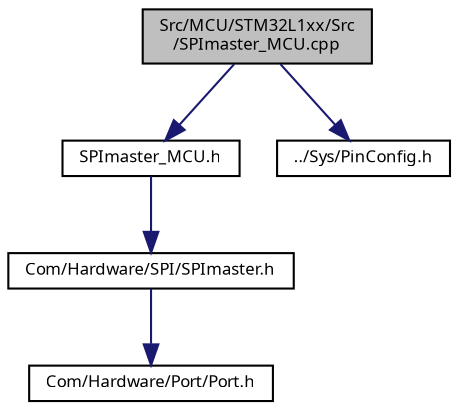 digraph "Src/MCU/STM32L1xx/Src/SPImaster_MCU.cpp"
{
  edge [fontname="Sans",fontsize="8",labelfontname="Sans",labelfontsize="8"];
  node [fontname="Sans",fontsize="8",shape=record];
  Node1 [label="Src/MCU/STM32L1xx/Src\l/SPImaster_MCU.cpp",height=0.2,width=0.4,color="black", fillcolor="grey75", style="filled", fontcolor="black"];
  Node1 -> Node2 [color="midnightblue",fontsize="8",style="solid",fontname="Sans"];
  Node2 [label="SPImaster_MCU.h",height=0.2,width=0.4,color="black", fillcolor="white", style="filled",URL="$_s_p_imaster___m_c_u_8h.html"];
  Node2 -> Node3 [color="midnightblue",fontsize="8",style="solid",fontname="Sans"];
  Node3 [label="Com/Hardware/SPI/SPImaster.h",height=0.2,width=0.4,color="black", fillcolor="white", style="filled",URL="$_s_p_imaster_8h.html"];
  Node3 -> Node4 [color="midnightblue",fontsize="8",style="solid",fontname="Sans"];
  Node4 [label="Com/Hardware/Port/Port.h",height=0.2,width=0.4,color="black", fillcolor="white", style="filled",URL="$_port_8h.html"];
  Node1 -> Node5 [color="midnightblue",fontsize="8",style="solid",fontname="Sans"];
  Node5 [label="../Sys/PinConfig.h",height=0.2,width=0.4,color="black", fillcolor="white", style="filled",URL="$_pin_config_8h.html"];
}
